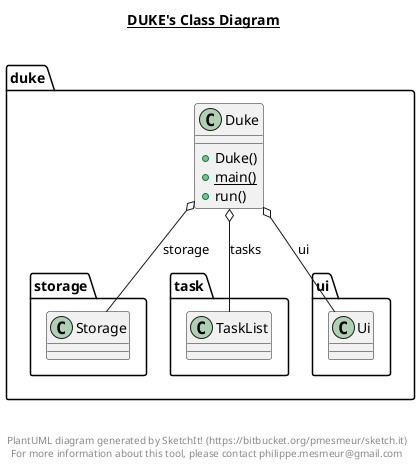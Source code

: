 @startuml

title __DUKE's Class Diagram__\n

  namespace duke {
    class duke.Duke {
        + Duke()
        {static} + main()
        + run()
    }
  }
  

  duke.Duke o-- duke.storage.Storage : storage
  duke.Duke o-- duke.task.TaskList : tasks
  duke.Duke o-- duke.ui.Ui : ui


right footer


PlantUML diagram generated by SketchIt! (https://bitbucket.org/pmesmeur/sketch.it)
For more information about this tool, please contact philippe.mesmeur@gmail.com
endfooter

@enduml

